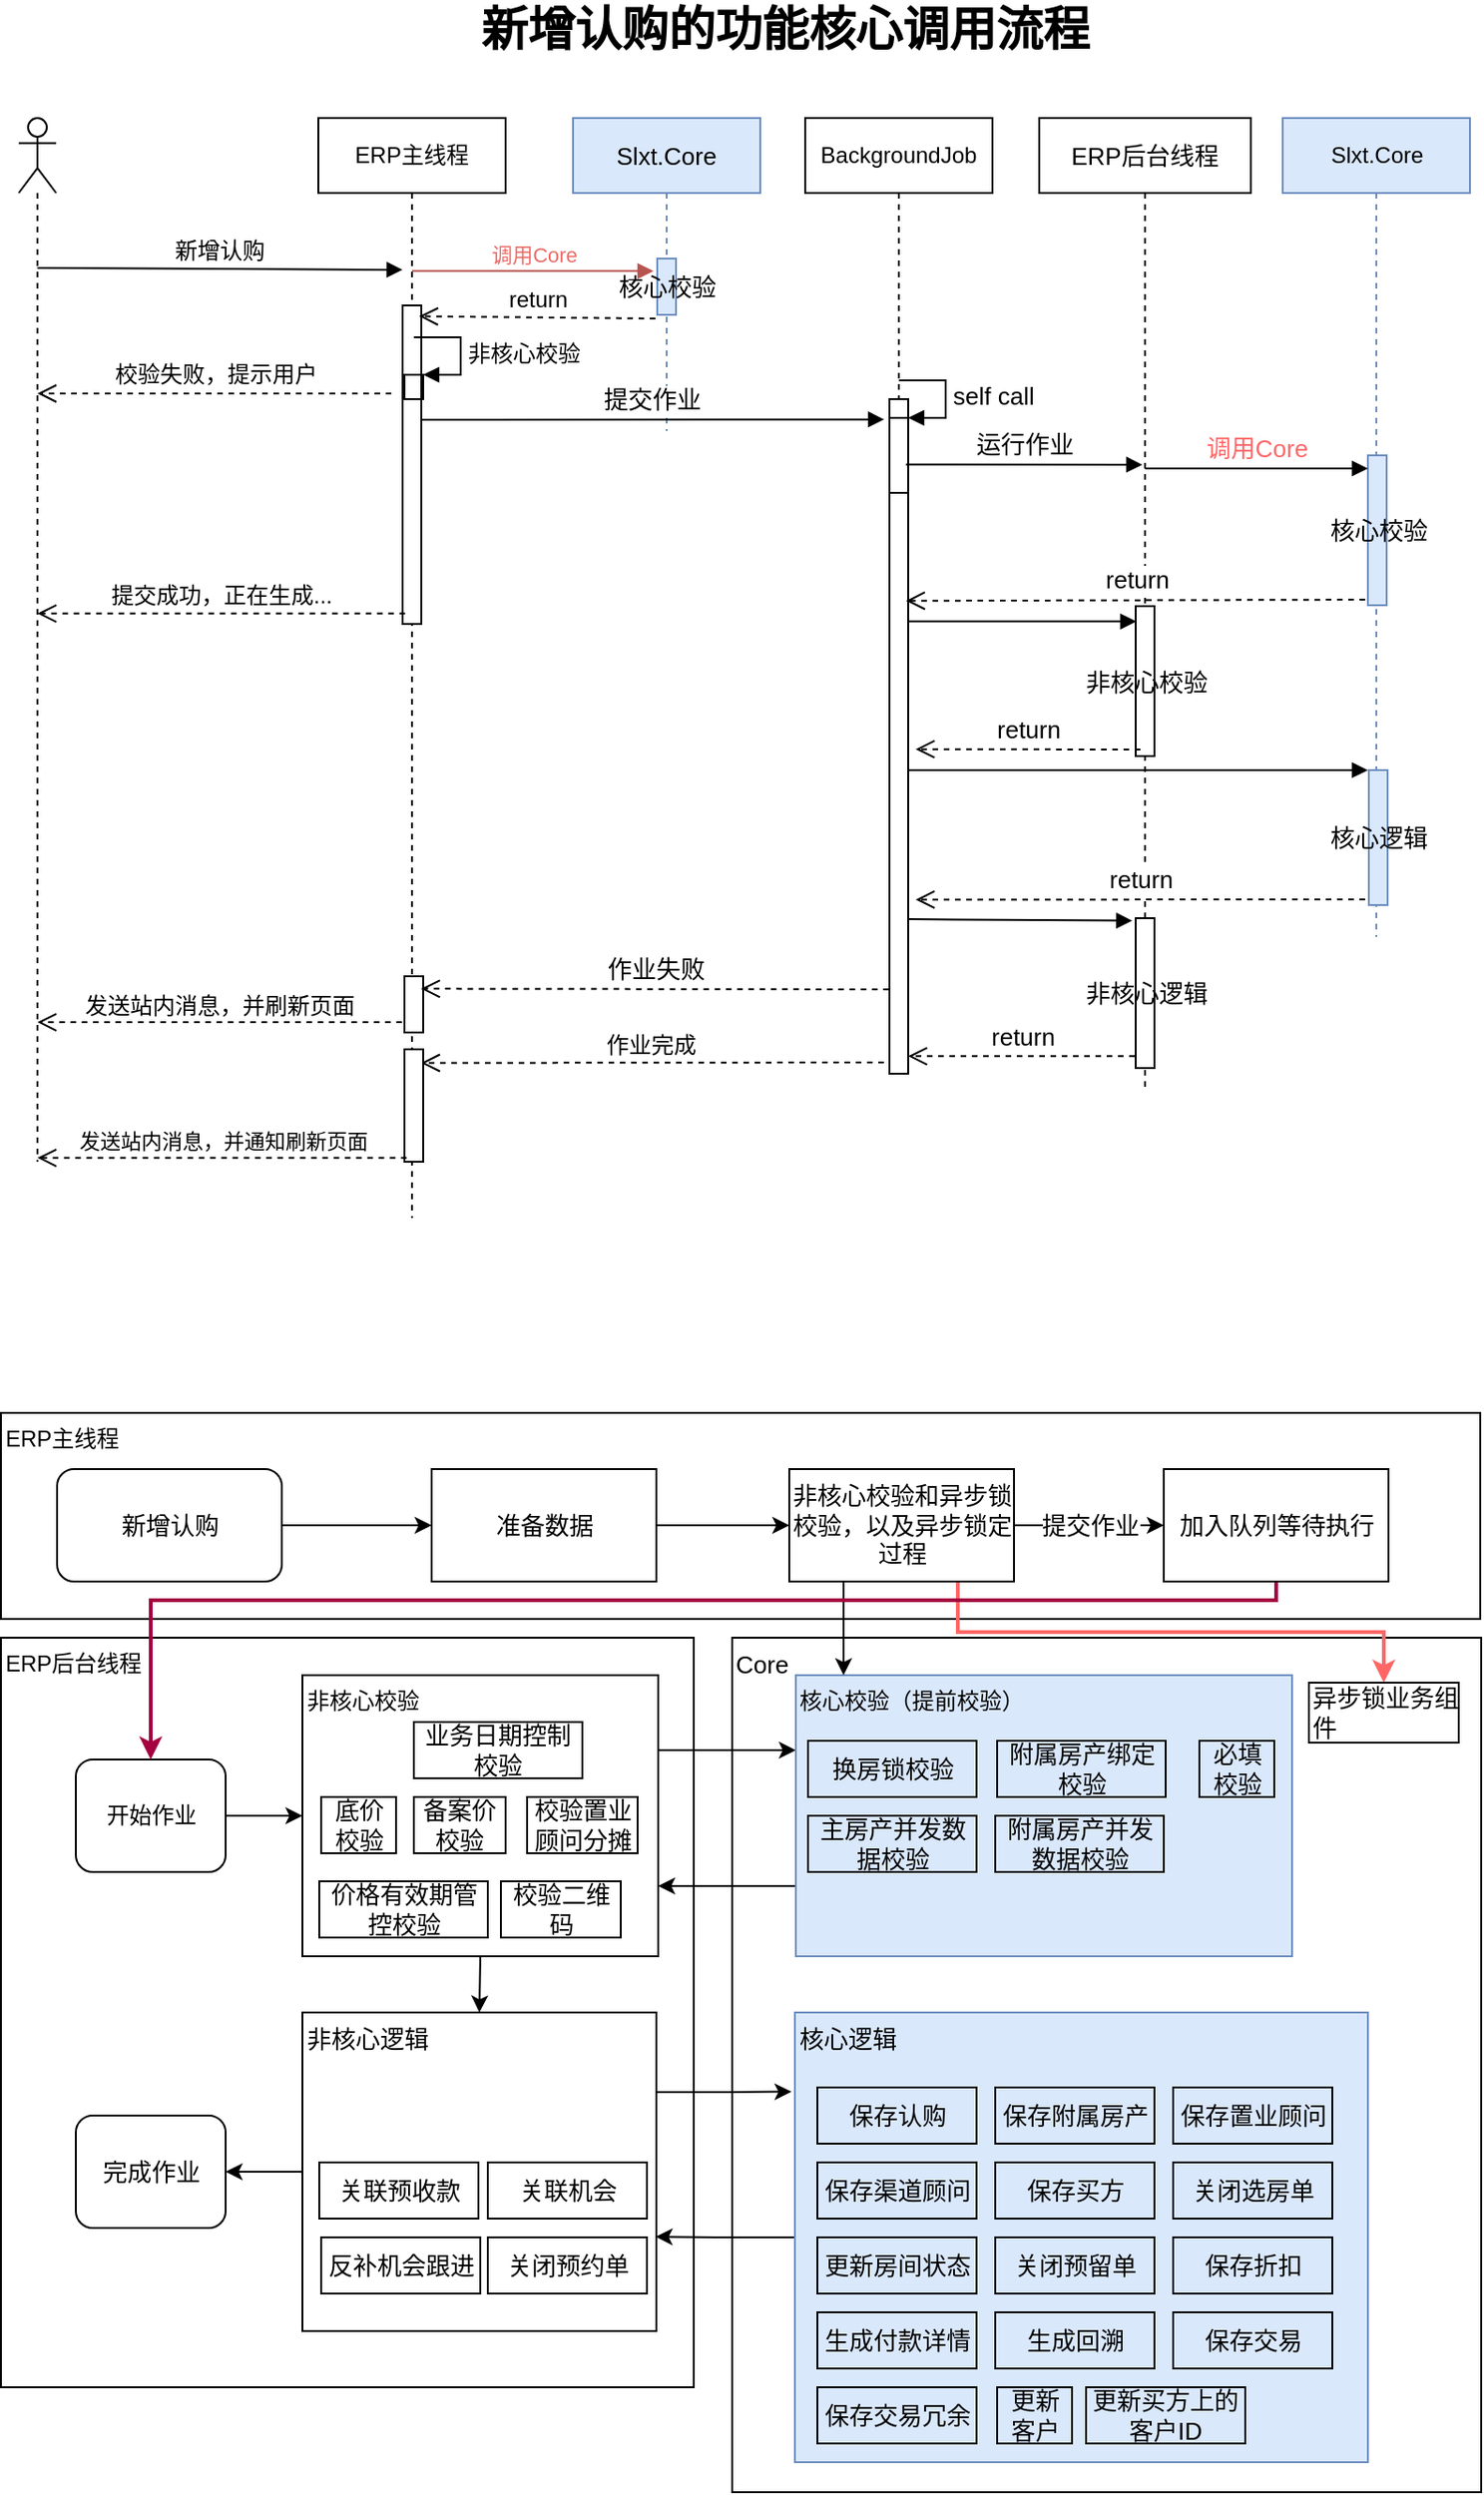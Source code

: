 <mxfile version="11.3.0" type="github" pages="1"><diagram id="gzyKxe7C734t-6lx_spp" name="Page-1"><mxGraphModel dx="1941" dy="642" grid="1" gridSize="10" guides="1" tooltips="1" connect="1" arrows="1" fold="1" page="1" pageScale="1" pageWidth="827" pageHeight="1169" math="0" shadow="0"><root><mxCell id="0"/><mxCell id="1" parent="0"/><mxCell id="6DVvm6QQAd1LlxXIlo1Z-2" value="ERP主线程" style="shape=umlLifeline;perimeter=lifelinePerimeter;whiteSpace=wrap;html=1;container=1;collapsible=0;recursiveResize=0;outlineConnect=0;" parent="1" vertex="1"><mxGeometry x="-639" y="93" width="100" height="587" as="geometry"/></mxCell><mxCell id="6DVvm6QQAd1LlxXIlo1Z-39" value="" style="html=1;points=[];perimeter=orthogonalPerimeter;fontSize=25;fontColor=none;noLabel=1;" parent="6DVvm6QQAd1LlxXIlo1Z-2" vertex="1"><mxGeometry x="45" y="100" width="10" height="170" as="geometry"/></mxCell><mxCell id="vEaqJh8fNj3Pl8uBnoOV-50" value="" style="html=1;points=[];perimeter=orthogonalPerimeter;labelBackgroundColor=none;fontSize=13;fontColor=#EA6B66;" vertex="1" parent="6DVvm6QQAd1LlxXIlo1Z-2"><mxGeometry x="46" y="458" width="10" height="30" as="geometry"/></mxCell><mxCell id="vEaqJh8fNj3Pl8uBnoOV-162" value="" style="html=1;points=[];perimeter=orthogonalPerimeter;labelBackgroundColor=none;fillColor=none;fontSize=13;fontColor=#000000;align=left;" vertex="1" parent="6DVvm6QQAd1LlxXIlo1Z-2"><mxGeometry x="46" y="137" width="10" height="13" as="geometry"/></mxCell><mxCell id="vEaqJh8fNj3Pl8uBnoOV-163" value="&lt;font style=&quot;font-size: 12px&quot;&gt;非核心校验&lt;/font&gt;" style="edgeStyle=orthogonalEdgeStyle;html=1;align=left;spacingLeft=2;endArrow=block;rounded=0;entryX=1;entryY=0;strokeColor=#000000;strokeWidth=1;fontSize=13;fontColor=#000000;" edge="1" target="vEaqJh8fNj3Pl8uBnoOV-162" parent="6DVvm6QQAd1LlxXIlo1Z-2"><mxGeometry relative="1" as="geometry"><mxPoint x="51" y="117" as="sourcePoint"/><Array as="points"><mxPoint x="76" y="117"/></Array></mxGeometry></mxCell><mxCell id="6DVvm6QQAd1LlxXIlo1Z-6" value="Slxt.Core" style="html=1;points=[];perimeter=orthogonalPerimeter;shape=umlLifeline;participant=label;fontFamily=Helvetica;fontSize=12;align=center;strokeColor=#6c8ebf;fillColor=#dae8fc;recursiveResize=0;container=1;collapsible=0;labelBackgroundColor=none;" parent="1" vertex="1"><mxGeometry x="-124" y="93" width="100" height="437" as="geometry"/></mxCell><mxCell id="6DVvm6QQAd1LlxXIlo1Z-41" value="核心校验" style="html=1;points=[];perimeter=orthogonalPerimeter;fontSize=13;fillColor=#dae8fc;strokeColor=#6c8ebf;" parent="6DVvm6QQAd1LlxXIlo1Z-6" vertex="1"><mxGeometry x="45.5" y="180" width="10" height="80" as="geometry"/></mxCell><mxCell id="vEaqJh8fNj3Pl8uBnoOV-152" value="核心逻辑" style="html=1;points=[];perimeter=orthogonalPerimeter;fontSize=13;fillColor=#dae8fc;strokeColor=#6c8ebf;" vertex="1" parent="6DVvm6QQAd1LlxXIlo1Z-6"><mxGeometry x="46" y="348" width="10" height="72" as="geometry"/></mxCell><mxCell id="6DVvm6QQAd1LlxXIlo1Z-11" value="新增认购的功能核心调用流程" style="text;align=center;fontStyle=1;verticalAlign=middle;spacingLeft=3;spacingRight=3;strokeColor=none;rotatable=0;points=[[0,0.5],[1,0.5]];portConstraint=eastwest;fontSize=25;" parent="1" vertex="1"><mxGeometry x="-429.5" y="30" width="80" height="26" as="geometry"/></mxCell><mxCell id="6DVvm6QQAd1LlxXIlo1Z-12" value="BackgroundJob" style="shape=umlLifeline;perimeter=lifelinePerimeter;whiteSpace=wrap;html=1;container=1;collapsible=0;recursiveResize=0;outlineConnect=0;" parent="1" vertex="1"><mxGeometry x="-379" y="93" width="100" height="510" as="geometry"/></mxCell><mxCell id="6DVvm6QQAd1LlxXIlo1Z-32" value="" style="html=1;points=[];perimeter=orthogonalPerimeter;fontSize=25;fontColor=#D4E1F5;" parent="6DVvm6QQAd1LlxXIlo1Z-12" vertex="1"><mxGeometry x="45" y="150" width="10" height="360" as="geometry"/></mxCell><mxCell id="vEaqJh8fNj3Pl8uBnoOV-155" value="" style="html=1;points=[];perimeter=orthogonalPerimeter;labelBackgroundColor=none;fillColor=none;fontSize=13;fontColor=#000000;align=left;" vertex="1" parent="6DVvm6QQAd1LlxXIlo1Z-12"><mxGeometry x="45" y="160" width="10" height="40" as="geometry"/></mxCell><mxCell id="vEaqJh8fNj3Pl8uBnoOV-156" value="self call" style="edgeStyle=orthogonalEdgeStyle;html=1;align=left;spacingLeft=2;endArrow=block;rounded=0;entryX=1;entryY=0;strokeColor=#000000;strokeWidth=1;fontSize=13;fontColor=#000000;" edge="1" target="vEaqJh8fNj3Pl8uBnoOV-155" parent="6DVvm6QQAd1LlxXIlo1Z-12"><mxGeometry relative="1" as="geometry"><mxPoint x="50" y="140" as="sourcePoint"/><Array as="points"><mxPoint x="75" y="140"/></Array></mxGeometry></mxCell><mxCell id="6DVvm6QQAd1LlxXIlo1Z-13" value="" style="shape=umlLifeline;participant=umlActor;perimeter=lifelinePerimeter;whiteSpace=wrap;html=1;container=1;collapsible=0;recursiveResize=0;verticalAlign=top;spacingTop=36;labelBackgroundColor=#ffffff;outlineConnect=0;fontSize=25;" parent="1" vertex="1"><mxGeometry x="-799" y="93" width="20" height="557" as="geometry"/></mxCell><mxCell id="6DVvm6QQAd1LlxXIlo1Z-30" value="&lt;font color=&quot;#000000&quot; style=&quot;font-size: 12px;&quot;&gt;新增认购&lt;/font&gt;" style="html=1;verticalAlign=bottom;endArrow=block;fontSize=12;fontColor=#D4E1F5;entryX=0;entryY=0.157;entryDx=0;entryDy=0;entryPerimeter=0;" parent="6DVvm6QQAd1LlxXIlo1Z-13" edge="1"><mxGeometry width="80" relative="1" as="geometry"><mxPoint x="10" y="80" as="sourcePoint"/><mxPoint x="205" y="80.99" as="targetPoint"/></mxGeometry></mxCell><mxCell id="6DVvm6QQAd1LlxXIlo1Z-29" value="&lt;font color=&quot;#000000&quot; style=&quot;font-size: 12px;&quot;&gt;&lt;span style=&quot;font-size: 12px;&quot;&gt;提交成功，正在生成...&lt;/span&gt;&lt;/font&gt;" style="html=1;verticalAlign=bottom;endArrow=open;dashed=1;endSize=8;fontSize=12;fontColor=#D4E1F5;exitX=0.133;exitY=0.967;exitDx=0;exitDy=0;exitPerimeter=0;" parent="1" source="6DVvm6QQAd1LlxXIlo1Z-39" target="6DVvm6QQAd1LlxXIlo1Z-13" edge="1"><mxGeometry relative="1" as="geometry"><mxPoint x="-599.5" y="229.5" as="sourcePoint"/><mxPoint x="-679.5" y="352.5" as="targetPoint"/></mxGeometry></mxCell><mxCell id="6DVvm6QQAd1LlxXIlo1Z-49" value="作业完成&amp;nbsp;" style="html=1;verticalAlign=bottom;endArrow=open;dashed=1;endSize=8;fontSize=12;fontColor=#000000;entryX=0.883;entryY=0.121;entryDx=0;entryDy=0;entryPerimeter=0;" parent="1" target="vEaqJh8fNj3Pl8uBnoOV-33" edge="1"><mxGeometry relative="1" as="geometry"><mxPoint x="-337" y="597" as="sourcePoint"/><mxPoint x="-569.5" y="470" as="targetPoint"/></mxGeometry></mxCell><mxCell id="6DVvm6QQAd1LlxXIlo1Z-51" value="ERP后台线程" style="rounded=0;whiteSpace=wrap;html=1;labelBackgroundColor=none;fontSize=12;fontColor=#000000;fillColor=none;verticalAlign=top;align=left;" parent="1" vertex="1"><mxGeometry x="-808.5" y="904" width="370" height="400" as="geometry"/></mxCell><mxCell id="6DVvm6QQAd1LlxXIlo1Z-55" value="Core" style="rounded=0;whiteSpace=wrap;html=1;labelBackgroundColor=none;fontSize=13;fontColor=#000000;fillColor=none;verticalAlign=top;align=left;" parent="1" vertex="1"><mxGeometry x="-418" y="904" width="400" height="456" as="geometry"/></mxCell><mxCell id="vEaqJh8fNj3Pl8uBnoOV-23" value="ERP后台线程" style="shape=umlLifeline;perimeter=lifelinePerimeter;whiteSpace=wrap;html=1;container=1;collapsible=0;recursiveResize=0;outlineConnect=0;fontSize=13;fontColor=#000000;" vertex="1" parent="1"><mxGeometry x="-254" y="93" width="113" height="518" as="geometry"/></mxCell><mxCell id="vEaqJh8fNj3Pl8uBnoOV-24" value="非核心校验" style="html=1;points=[];perimeter=orthogonalPerimeter;fontSize=13;fontColor=#000000;" vertex="1" parent="vEaqJh8fNj3Pl8uBnoOV-23"><mxGeometry x="51.5" y="260.5" width="10" height="80" as="geometry"/></mxCell><mxCell id="vEaqJh8fNj3Pl8uBnoOV-158" value="return" style="html=1;verticalAlign=bottom;endArrow=open;dashed=1;endSize=8;strokeColor=#000000;strokeWidth=1;fontSize=13;fontColor=#000000;entryX=0.883;entryY=0.299;entryDx=0;entryDy=0;entryPerimeter=0;" edge="1" parent="vEaqJh8fNj3Pl8uBnoOV-23" target="6DVvm6QQAd1LlxXIlo1Z-32"><mxGeometry relative="1" as="geometry"><mxPoint x="174" y="257" as="sourcePoint"/><mxPoint x="94" y="257" as="targetPoint"/></mxGeometry></mxCell><mxCell id="vEaqJh8fNj3Pl8uBnoOV-159" value="return" style="html=1;verticalAlign=bottom;endArrow=open;dashed=1;endSize=8;strokeColor=#000000;strokeWidth=1;fontSize=13;fontColor=#000000;entryX=1.4;entryY=0.742;entryDx=0;entryDy=0;entryPerimeter=0;" edge="1" parent="vEaqJh8fNj3Pl8uBnoOV-23" target="6DVvm6QQAd1LlxXIlo1Z-32"><mxGeometry relative="1" as="geometry"><mxPoint x="174" y="417" as="sourcePoint"/><mxPoint x="94" y="417" as="targetPoint"/></mxGeometry></mxCell><mxCell id="vEaqJh8fNj3Pl8uBnoOV-26" value="Slxt.Core" style="shape=umlLifeline;perimeter=lifelinePerimeter;whiteSpace=wrap;html=1;container=1;collapsible=0;recursiveResize=0;outlineConnect=0;fontSize=13;labelBackgroundColor=none;fillColor=#dae8fc;strokeColor=#6c8ebf;" vertex="1" parent="1"><mxGeometry x="-503" y="93" width="100" height="167" as="geometry"/></mxCell><mxCell id="vEaqJh8fNj3Pl8uBnoOV-29" value="核心校验" style="html=1;points=[];perimeter=orthogonalPerimeter;fontSize=13;fillColor=#dae8fc;strokeColor=#6c8ebf;" vertex="1" parent="vEaqJh8fNj3Pl8uBnoOV-26"><mxGeometry x="45" y="75" width="10" height="30" as="geometry"/></mxCell><mxCell id="vEaqJh8fNj3Pl8uBnoOV-30" value="提交作业" style="html=1;verticalAlign=bottom;endArrow=block;strokeColor=#000000;fontSize=13;fontColor=#000000;entryX=-0.283;entryY=0.021;entryDx=0;entryDy=0;entryPerimeter=0;" edge="1" parent="1" target="vEaqJh8fNj3Pl8uBnoOV-155"><mxGeometry width="80" relative="1" as="geometry"><mxPoint x="-584" y="254" as="sourcePoint"/><mxPoint x="-499.5" y="330" as="targetPoint"/></mxGeometry></mxCell><mxCell id="vEaqJh8fNj3Pl8uBnoOV-31" value="调用Core" style="html=1;verticalAlign=bottom;endArrow=block;strokeColor=#b85450;fontSize=11;fontColor=#EA6B66;entryX=-0.2;entryY=0.222;entryDx=0;entryDy=0;entryPerimeter=0;fillColor=#f8cecc;" edge="1" parent="1" source="6DVvm6QQAd1LlxXIlo1Z-2" target="vEaqJh8fNj3Pl8uBnoOV-29"><mxGeometry width="80" relative="1" as="geometry"><mxPoint x="-579.5" y="210" as="sourcePoint"/><mxPoint x="-499.5" y="210" as="targetPoint"/></mxGeometry></mxCell><mxCell id="vEaqJh8fNj3Pl8uBnoOV-33" value="" style="html=1;points=[];perimeter=orthogonalPerimeter;fontSize=11;fontColor=#000000;" vertex="1" parent="1"><mxGeometry x="-593" y="590" width="10" height="60" as="geometry"/></mxCell><mxCell id="vEaqJh8fNj3Pl8uBnoOV-34" value="&lt;span style=&quot;font-size: 11px;&quot;&gt;发送站内消息，并通知刷新页面&lt;/span&gt;" style="html=1;verticalAlign=bottom;endArrow=open;dashed=1;endSize=8;strokeColor=#000000;fontSize=11;fontColor=#000000;exitX=0.117;exitY=0.965;exitDx=0;exitDy=0;exitPerimeter=0;" edge="1" parent="1" source="vEaqJh8fNj3Pl8uBnoOV-33" target="6DVvm6QQAd1LlxXIlo1Z-13"><mxGeometry relative="1" as="geometry"><mxPoint x="-610" y="520" as="sourcePoint"/><mxPoint x="-669.5" y="520" as="targetPoint"/></mxGeometry></mxCell><mxCell id="vEaqJh8fNj3Pl8uBnoOV-36" value="return" style="html=1;verticalAlign=bottom;endArrow=open;dashed=1;endSize=8;strokeColor=#000000;fontSize=12;fontColor=#000000;entryX=0.883;entryY=0.034;entryDx=0;entryDy=0;entryPerimeter=0;" edge="1" parent="1" target="6DVvm6QQAd1LlxXIlo1Z-39"><mxGeometry relative="1" as="geometry"><mxPoint x="-459" y="200" as="sourcePoint"/><mxPoint x="-570" y="203" as="targetPoint"/></mxGeometry></mxCell><mxCell id="vEaqJh8fNj3Pl8uBnoOV-49" value="作业失败" style="html=1;verticalAlign=bottom;endArrow=open;dashed=1;endSize=8;strokeColor=#000000;fontSize=13;fontColor=#000000;entryX=0.883;entryY=0.222;entryDx=0;entryDy=0;entryPerimeter=0;exitX=-0.033;exitY=0.875;exitDx=0;exitDy=0;exitPerimeter=0;" edge="1" parent="1" source="6DVvm6QQAd1LlxXIlo1Z-32" target="vEaqJh8fNj3Pl8uBnoOV-50"><mxGeometry relative="1" as="geometry"><mxPoint x="-329.5" y="410" as="sourcePoint"/><mxPoint x="-569.5" y="410" as="targetPoint"/></mxGeometry></mxCell><mxCell id="vEaqJh8fNj3Pl8uBnoOV-53" value="发送站内消息，并刷新页面" style="html=1;verticalAlign=bottom;endArrow=open;dashed=1;endSize=8;strokeColor=#000000;fontSize=12;fontColor=#000000;exitX=-0.133;exitY=0.817;exitDx=0;exitDy=0;exitPerimeter=0;" edge="1" parent="1" source="vEaqJh8fNj3Pl8uBnoOV-50" target="6DVvm6QQAd1LlxXIlo1Z-13"><mxGeometry relative="1" as="geometry"><mxPoint x="-599.5" y="430" as="sourcePoint"/><mxPoint x="-679.5" y="430" as="targetPoint"/></mxGeometry></mxCell><mxCell id="vEaqJh8fNj3Pl8uBnoOV-78" style="edgeStyle=orthogonalEdgeStyle;rounded=0;orthogonalLoop=1;jettySize=auto;html=1;exitX=1;exitY=0.5;exitDx=0;exitDy=0;entryX=0;entryY=0.5;entryDx=0;entryDy=0;strokeColor=#000000;strokeWidth=1;fontSize=13;fontColor=#000000;" edge="1" parent="1" source="vEaqJh8fNj3Pl8uBnoOV-54" target="vEaqJh8fNj3Pl8uBnoOV-60"><mxGeometry relative="1" as="geometry"/></mxCell><mxCell id="vEaqJh8fNj3Pl8uBnoOV-54" value="开始作业" style="rounded=1;whiteSpace=wrap;html=1;labelBackgroundColor=none;fontSize=12;fontColor=#000000;" vertex="1" parent="1"><mxGeometry x="-768.5" y="969" width="80" height="60" as="geometry"/></mxCell><mxCell id="vEaqJh8fNj3Pl8uBnoOV-63" style="edgeStyle=orthogonalEdgeStyle;rounded=0;orthogonalLoop=1;jettySize=auto;html=1;strokeColor=#000000;fontSize=12;fontColor=#000000;" edge="1" parent="1" source="vEaqJh8fNj3Pl8uBnoOV-60" target="vEaqJh8fNj3Pl8uBnoOV-62"><mxGeometry relative="1" as="geometry"><Array as="points"><mxPoint x="-418.5" y="964"/><mxPoint x="-418.5" y="964"/></Array></mxGeometry></mxCell><mxCell id="vEaqJh8fNj3Pl8uBnoOV-106" style="edgeStyle=orthogonalEdgeStyle;rounded=0;orthogonalLoop=1;jettySize=auto;html=1;exitX=0.5;exitY=1;exitDx=0;exitDy=0;entryX=0.5;entryY=0;entryDx=0;entryDy=0;strokeColor=#000000;strokeWidth=1;fontSize=13;fontColor=#000000;" edge="1" parent="1" source="vEaqJh8fNj3Pl8uBnoOV-60" target="vEaqJh8fNj3Pl8uBnoOV-105"><mxGeometry relative="1" as="geometry"/></mxCell><mxCell id="vEaqJh8fNj3Pl8uBnoOV-60" value="非核心校验" style="rounded=0;whiteSpace=wrap;html=1;labelBackgroundColor=none;fontSize=12;fontColor=#000000;fillColor=none;align=left;verticalAlign=top;" vertex="1" parent="1"><mxGeometry x="-647.5" y="924" width="190" height="150" as="geometry"/></mxCell><mxCell id="vEaqJh8fNj3Pl8uBnoOV-104" style="edgeStyle=orthogonalEdgeStyle;rounded=0;orthogonalLoop=1;jettySize=auto;html=1;exitX=0;exitY=0.75;exitDx=0;exitDy=0;entryX=1;entryY=0.75;entryDx=0;entryDy=0;strokeColor=#000000;strokeWidth=1;fontSize=13;fontColor=#000000;" edge="1" parent="1" source="vEaqJh8fNj3Pl8uBnoOV-62" target="vEaqJh8fNj3Pl8uBnoOV-60"><mxGeometry relative="1" as="geometry"/></mxCell><mxCell id="vEaqJh8fNj3Pl8uBnoOV-62" value="核心校验（提前校验）" style="rounded=0;whiteSpace=wrap;html=1;labelBackgroundColor=none;fontSize=12;fillColor=#dae8fc;align=left;verticalAlign=top;strokeColor=#6c8ebf;" vertex="1" parent="1"><mxGeometry x="-384" y="924" width="265" height="150" as="geometry"/></mxCell><mxCell id="vEaqJh8fNj3Pl8uBnoOV-65" value="ERP主线程" style="rounded=0;whiteSpace=wrap;html=1;labelBackgroundColor=none;fontSize=12;fontColor=#000000;fillColor=none;align=left;verticalAlign=top;" vertex="1" parent="1"><mxGeometry x="-808.5" y="784" width="790" height="110" as="geometry"/></mxCell><mxCell id="vEaqJh8fNj3Pl8uBnoOV-68" value="" style="edgeStyle=orthogonalEdgeStyle;rounded=0;orthogonalLoop=1;jettySize=auto;html=1;strokeColor=#000000;fontSize=13;fontColor=#000000;" edge="1" parent="1" source="vEaqJh8fNj3Pl8uBnoOV-66" target="vEaqJh8fNj3Pl8uBnoOV-67"><mxGeometry relative="1" as="geometry"/></mxCell><mxCell id="vEaqJh8fNj3Pl8uBnoOV-66" value="新增认购" style="rounded=1;whiteSpace=wrap;html=1;labelBackgroundColor=none;fillColor=none;fontSize=13;fontColor=#000000;align=center;" vertex="1" parent="1"><mxGeometry x="-778.5" y="814" width="120" height="60" as="geometry"/></mxCell><mxCell id="vEaqJh8fNj3Pl8uBnoOV-70" value="" style="edgeStyle=orthogonalEdgeStyle;rounded=0;orthogonalLoop=1;jettySize=auto;html=1;strokeColor=#000000;fontSize=13;fontColor=#000000;" edge="1" parent="1" source="vEaqJh8fNj3Pl8uBnoOV-67" target="vEaqJh8fNj3Pl8uBnoOV-69"><mxGeometry relative="1" as="geometry"/></mxCell><mxCell id="vEaqJh8fNj3Pl8uBnoOV-67" value="准备数据" style="rounded=0;whiteSpace=wrap;html=1;labelBackgroundColor=none;fillColor=none;fontSize=13;fontColor=#000000;align=center;" vertex="1" parent="1"><mxGeometry x="-578.5" y="814" width="120" height="60" as="geometry"/></mxCell><mxCell id="vEaqJh8fNj3Pl8uBnoOV-71" value="" style="edgeStyle=orthogonalEdgeStyle;rounded=0;orthogonalLoop=1;jettySize=auto;html=1;strokeColor=#000000;fontSize=13;fontColor=#000000;" edge="1" parent="1" source="vEaqJh8fNj3Pl8uBnoOV-69" target="vEaqJh8fNj3Pl8uBnoOV-62"><mxGeometry relative="1" as="geometry"><Array as="points"><mxPoint x="-358.5" y="914"/><mxPoint x="-358.5" y="914"/></Array></mxGeometry></mxCell><mxCell id="vEaqJh8fNj3Pl8uBnoOV-76" value="提交作业" style="edgeStyle=orthogonalEdgeStyle;rounded=0;orthogonalLoop=1;jettySize=auto;html=1;strokeColor=#000000;fontSize=13;fontColor=#000000;" edge="1" parent="1" source="vEaqJh8fNj3Pl8uBnoOV-69" target="vEaqJh8fNj3Pl8uBnoOV-75"><mxGeometry relative="1" as="geometry"/></mxCell><mxCell id="vEaqJh8fNj3Pl8uBnoOV-161" style="edgeStyle=orthogonalEdgeStyle;rounded=0;orthogonalLoop=1;jettySize=auto;html=1;exitX=0.75;exitY=1;exitDx=0;exitDy=0;entryX=0.5;entryY=0;entryDx=0;entryDy=0;strokeColor=#FF6666;strokeWidth=2;fontSize=13;fontColor=#000000;" edge="1" parent="1" source="vEaqJh8fNj3Pl8uBnoOV-69" target="vEaqJh8fNj3Pl8uBnoOV-146"><mxGeometry relative="1" as="geometry"/></mxCell><mxCell id="vEaqJh8fNj3Pl8uBnoOV-69" value="非核心校验和异步锁校验，以及异步锁定过程" style="rounded=0;whiteSpace=wrap;html=1;labelBackgroundColor=none;fillColor=none;fontSize=13;fontColor=#000000;align=center;" vertex="1" parent="1"><mxGeometry x="-387.5" y="814" width="120" height="60" as="geometry"/></mxCell><mxCell id="vEaqJh8fNj3Pl8uBnoOV-77" style="edgeStyle=orthogonalEdgeStyle;rounded=0;orthogonalLoop=1;jettySize=auto;html=1;entryX=0.5;entryY=0;entryDx=0;entryDy=0;strokeColor=#A50040;fontSize=13;fontColor=#000000;fillColor=#d80073;strokeWidth=2;" edge="1" parent="1" source="vEaqJh8fNj3Pl8uBnoOV-75" target="vEaqJh8fNj3Pl8uBnoOV-54"><mxGeometry relative="1" as="geometry"><Array as="points"><mxPoint x="-127.5" y="884"/><mxPoint x="-728.5" y="884"/></Array></mxGeometry></mxCell><mxCell id="vEaqJh8fNj3Pl8uBnoOV-75" value="加入队列等待执行" style="rounded=0;whiteSpace=wrap;html=1;labelBackgroundColor=none;fillColor=none;fontSize=13;fontColor=#000000;align=center;" vertex="1" parent="1"><mxGeometry x="-187.5" y="814" width="120" height="60" as="geometry"/></mxCell><mxCell id="vEaqJh8fNj3Pl8uBnoOV-82" value="必填校验" style="rounded=0;whiteSpace=wrap;html=1;labelBackgroundColor=none;fillColor=none;fontSize=13;fontColor=#000000;align=center;" vertex="1" parent="1"><mxGeometry x="-168.5" y="959" width="40" height="30" as="geometry"/></mxCell><mxCell id="vEaqJh8fNj3Pl8uBnoOV-83" value="业务日期控制校验" style="rounded=0;whiteSpace=wrap;html=1;labelBackgroundColor=none;fillColor=none;fontSize=13;fontColor=#000000;align=center;" vertex="1" parent="1"><mxGeometry x="-588" y="949" width="90" height="30" as="geometry"/></mxCell><mxCell id="vEaqJh8fNj3Pl8uBnoOV-85" value="底价校验" style="rounded=0;whiteSpace=wrap;html=1;labelBackgroundColor=none;fillColor=none;fontSize=13;fontColor=#000000;align=center;" vertex="1" parent="1"><mxGeometry x="-637.5" y="989" width="40" height="30" as="geometry"/></mxCell><mxCell id="vEaqJh8fNj3Pl8uBnoOV-87" value="备案价校验" style="rounded=0;whiteSpace=wrap;html=1;labelBackgroundColor=none;fillColor=none;fontSize=13;fontColor=#000000;align=center;" vertex="1" parent="1"><mxGeometry x="-588" y="989" width="49" height="30" as="geometry"/></mxCell><mxCell id="vEaqJh8fNj3Pl8uBnoOV-88" value="校验置业顾问分摊" style="rounded=0;whiteSpace=wrap;html=1;labelBackgroundColor=none;fillColor=none;fontSize=13;fontColor=#000000;align=center;" vertex="1" parent="1"><mxGeometry x="-527.5" y="989" width="59" height="30" as="geometry"/></mxCell><mxCell id="vEaqJh8fNj3Pl8uBnoOV-92" value="换房锁校验" style="rounded=0;whiteSpace=wrap;html=1;labelBackgroundColor=none;fillColor=none;fontSize=13;fontColor=#000000;align=center;" vertex="1" parent="1"><mxGeometry x="-377.5" y="959" width="90" height="30" as="geometry"/></mxCell><mxCell id="vEaqJh8fNj3Pl8uBnoOV-93" value="附属房产绑定校验" style="rounded=0;whiteSpace=wrap;html=1;labelBackgroundColor=none;fillColor=none;fontSize=13;fontColor=#000000;align=center;" vertex="1" parent="1"><mxGeometry x="-276.5" y="959" width="90" height="30" as="geometry"/></mxCell><mxCell id="vEaqJh8fNj3Pl8uBnoOV-94" value="校验二维码" style="rounded=0;whiteSpace=wrap;html=1;labelBackgroundColor=none;fillColor=none;fontSize=13;fontColor=#000000;align=center;" vertex="1" parent="1"><mxGeometry x="-541.5" y="1034" width="64" height="30" as="geometry"/></mxCell><mxCell id="vEaqJh8fNj3Pl8uBnoOV-98" value="价格有效期管控校验" style="rounded=0;whiteSpace=wrap;html=1;labelBackgroundColor=none;fillColor=none;fontSize=13;fontColor=#000000;align=center;" vertex="1" parent="1"><mxGeometry x="-638.5" y="1034" width="90" height="30" as="geometry"/></mxCell><mxCell id="vEaqJh8fNj3Pl8uBnoOV-99" value="主房产并发数据校验" style="rounded=0;whiteSpace=wrap;html=1;labelBackgroundColor=none;fillColor=none;fontSize=13;fontColor=#000000;align=center;" vertex="1" parent="1"><mxGeometry x="-377.5" y="999" width="90" height="30" as="geometry"/></mxCell><mxCell id="vEaqJh8fNj3Pl8uBnoOV-100" value="附属房产并发数据校验" style="rounded=0;whiteSpace=wrap;html=1;labelBackgroundColor=none;fillColor=none;fontSize=13;fontColor=#000000;align=center;" vertex="1" parent="1"><mxGeometry x="-277.5" y="999" width="90" height="30" as="geometry"/></mxCell><mxCell id="vEaqJh8fNj3Pl8uBnoOV-132" style="edgeStyle=orthogonalEdgeStyle;rounded=0;orthogonalLoop=1;jettySize=auto;html=1;exitX=1;exitY=0.25;exitDx=0;exitDy=0;entryX=-0.006;entryY=0.176;entryDx=0;entryDy=0;entryPerimeter=0;strokeColor=#000000;strokeWidth=1;fontSize=13;fontColor=#000000;" edge="1" parent="1" source="vEaqJh8fNj3Pl8uBnoOV-105" target="vEaqJh8fNj3Pl8uBnoOV-107"><mxGeometry relative="1" as="geometry"/></mxCell><mxCell id="vEaqJh8fNj3Pl8uBnoOV-135" style="edgeStyle=orthogonalEdgeStyle;rounded=0;orthogonalLoop=1;jettySize=auto;html=1;exitX=0;exitY=0.5;exitDx=0;exitDy=0;entryX=1;entryY=0.5;entryDx=0;entryDy=0;strokeColor=#000000;strokeWidth=1;fontSize=13;fontColor=#000000;" edge="1" parent="1" source="vEaqJh8fNj3Pl8uBnoOV-105" target="vEaqJh8fNj3Pl8uBnoOV-134"><mxGeometry relative="1" as="geometry"/></mxCell><mxCell id="vEaqJh8fNj3Pl8uBnoOV-105" value="非核心逻辑" style="rounded=0;whiteSpace=wrap;html=1;labelBackgroundColor=none;fillColor=none;fontSize=13;fontColor=#000000;align=left;verticalAlign=top;" vertex="1" parent="1"><mxGeometry x="-647.5" y="1104" width="189" height="170" as="geometry"/></mxCell><mxCell id="vEaqJh8fNj3Pl8uBnoOV-133" style="edgeStyle=orthogonalEdgeStyle;rounded=0;orthogonalLoop=1;jettySize=auto;html=1;exitX=0;exitY=0.5;exitDx=0;exitDy=0;entryX=0.998;entryY=0.704;entryDx=0;entryDy=0;entryPerimeter=0;strokeColor=#000000;strokeWidth=1;fontSize=13;fontColor=#000000;" edge="1" parent="1" source="vEaqJh8fNj3Pl8uBnoOV-107" target="vEaqJh8fNj3Pl8uBnoOV-105"><mxGeometry relative="1" as="geometry"/></mxCell><mxCell id="vEaqJh8fNj3Pl8uBnoOV-107" value="核心逻辑" style="rounded=0;whiteSpace=wrap;html=1;labelBackgroundColor=none;fillColor=#dae8fc;fontSize=13;align=left;verticalAlign=top;strokeColor=#6c8ebf;" vertex="1" parent="1"><mxGeometry x="-384.5" y="1104" width="306" height="240" as="geometry"/></mxCell><mxCell id="vEaqJh8fNj3Pl8uBnoOV-108" value="更新客户" style="rounded=0;whiteSpace=wrap;html=1;labelBackgroundColor=none;fillColor=none;fontSize=13;fontColor=#000000;align=center;" vertex="1" parent="1"><mxGeometry x="-276.5" y="1304" width="40" height="30" as="geometry"/></mxCell><mxCell id="vEaqJh8fNj3Pl8uBnoOV-109" value="更新买方上的客户ID" style="rounded=0;whiteSpace=wrap;html=1;labelBackgroundColor=none;fillColor=none;fontSize=13;fontColor=#000000;align=center;" vertex="1" parent="1"><mxGeometry x="-229" y="1304" width="85" height="30" as="geometry"/></mxCell><mxCell id="vEaqJh8fNj3Pl8uBnoOV-110" value="关联预收款" style="rounded=0;whiteSpace=wrap;html=1;labelBackgroundColor=none;fillColor=none;fontSize=13;fontColor=#000000;align=center;" vertex="1" parent="1"><mxGeometry x="-638.5" y="1184" width="85" height="30" as="geometry"/></mxCell><mxCell id="vEaqJh8fNj3Pl8uBnoOV-111" value="更新房间状态" style="rounded=0;whiteSpace=wrap;html=1;labelBackgroundColor=none;fillColor=none;fontSize=13;fontColor=#000000;align=center;" vertex="1" parent="1"><mxGeometry x="-372.5" y="1224" width="85" height="30" as="geometry"/></mxCell><mxCell id="vEaqJh8fNj3Pl8uBnoOV-113" value="关联机会" style="rounded=0;whiteSpace=wrap;html=1;labelBackgroundColor=none;fillColor=none;fontSize=13;fontColor=#000000;align=center;" vertex="1" parent="1"><mxGeometry x="-548.5" y="1184" width="85" height="30" as="geometry"/></mxCell><mxCell id="vEaqJh8fNj3Pl8uBnoOV-115" value="反补机会跟进" style="rounded=0;whiteSpace=wrap;html=1;labelBackgroundColor=none;fillColor=none;fontSize=13;fontColor=#000000;align=center;" vertex="1" parent="1"><mxGeometry x="-637.5" y="1224" width="85" height="30" as="geometry"/></mxCell><mxCell id="vEaqJh8fNj3Pl8uBnoOV-116" value="关闭预约单" style="rounded=0;whiteSpace=wrap;html=1;labelBackgroundColor=none;fillColor=none;fontSize=13;fontColor=#000000;align=center;" vertex="1" parent="1"><mxGeometry x="-548.5" y="1224" width="85" height="30" as="geometry"/></mxCell><mxCell id="vEaqJh8fNj3Pl8uBnoOV-117" value="关闭预留单" style="rounded=0;whiteSpace=wrap;html=1;labelBackgroundColor=none;fillColor=none;fontSize=13;fontColor=#000000;align=center;" vertex="1" parent="1"><mxGeometry x="-277.5" y="1224" width="85" height="30" as="geometry"/></mxCell><mxCell id="vEaqJh8fNj3Pl8uBnoOV-119" value="关闭选房单" style="rounded=0;whiteSpace=wrap;html=1;labelBackgroundColor=none;fillColor=none;fontSize=13;fontColor=#000000;align=center;" vertex="1" parent="1"><mxGeometry x="-182.5" y="1184" width="85" height="30" as="geometry"/></mxCell><mxCell id="vEaqJh8fNj3Pl8uBnoOV-120" value="生成付款详情" style="rounded=0;whiteSpace=wrap;html=1;labelBackgroundColor=none;fillColor=none;fontSize=13;fontColor=#000000;align=center;" vertex="1" parent="1"><mxGeometry x="-372.5" y="1264" width="85" height="30" as="geometry"/></mxCell><mxCell id="vEaqJh8fNj3Pl8uBnoOV-121" value="生成回溯" style="rounded=0;whiteSpace=wrap;html=1;labelBackgroundColor=none;fillColor=none;fontSize=13;fontColor=#000000;align=center;" vertex="1" parent="1"><mxGeometry x="-277.5" y="1264" width="85" height="30" as="geometry"/></mxCell><mxCell id="vEaqJh8fNj3Pl8uBnoOV-122" value="保存认购" style="rounded=0;whiteSpace=wrap;html=1;labelBackgroundColor=none;fillColor=none;fontSize=13;fontColor=#000000;align=center;" vertex="1" parent="1"><mxGeometry x="-372.5" y="1144" width="85" height="30" as="geometry"/></mxCell><mxCell id="vEaqJh8fNj3Pl8uBnoOV-123" value="保存附属房产" style="rounded=0;whiteSpace=wrap;html=1;labelBackgroundColor=none;fillColor=none;fontSize=13;fontColor=#000000;align=center;" vertex="1" parent="1"><mxGeometry x="-277.5" y="1144" width="85" height="30" as="geometry"/></mxCell><mxCell id="vEaqJh8fNj3Pl8uBnoOV-124" value="保存置业顾问" style="rounded=0;whiteSpace=wrap;html=1;labelBackgroundColor=none;fillColor=none;fontSize=13;fontColor=#000000;align=center;" vertex="1" parent="1"><mxGeometry x="-182.5" y="1144" width="85" height="30" as="geometry"/></mxCell><mxCell id="vEaqJh8fNj3Pl8uBnoOV-126" value="保存渠道顾问" style="rounded=0;whiteSpace=wrap;html=1;labelBackgroundColor=none;fillColor=none;fontSize=13;fontColor=#000000;align=center;" vertex="1" parent="1"><mxGeometry x="-372.5" y="1184" width="85" height="30" as="geometry"/></mxCell><mxCell id="vEaqJh8fNj3Pl8uBnoOV-127" value="保存买方" style="rounded=0;whiteSpace=wrap;html=1;labelBackgroundColor=none;fillColor=none;fontSize=13;fontColor=#000000;align=center;" vertex="1" parent="1"><mxGeometry x="-277.5" y="1184" width="85" height="30" as="geometry"/></mxCell><mxCell id="vEaqJh8fNj3Pl8uBnoOV-128" value="保存折扣" style="rounded=0;whiteSpace=wrap;html=1;labelBackgroundColor=none;fillColor=none;fontSize=13;fontColor=#000000;align=center;" vertex="1" parent="1"><mxGeometry x="-182.5" y="1224" width="85" height="30" as="geometry"/></mxCell><mxCell id="vEaqJh8fNj3Pl8uBnoOV-129" value="保存交易" style="rounded=0;whiteSpace=wrap;html=1;labelBackgroundColor=none;fillColor=none;fontSize=13;fontColor=#000000;align=center;" vertex="1" parent="1"><mxGeometry x="-182.5" y="1264" width="85" height="30" as="geometry"/></mxCell><mxCell id="vEaqJh8fNj3Pl8uBnoOV-130" value="保存交易冗余" style="rounded=0;whiteSpace=wrap;html=1;labelBackgroundColor=none;fillColor=none;fontSize=13;fontColor=#000000;align=center;" vertex="1" parent="1"><mxGeometry x="-372.5" y="1304" width="85" height="30" as="geometry"/></mxCell><mxCell id="vEaqJh8fNj3Pl8uBnoOV-134" value="完成作业" style="rounded=1;whiteSpace=wrap;html=1;labelBackgroundColor=none;fillColor=none;fontSize=13;fontColor=#000000;align=center;" vertex="1" parent="1"><mxGeometry x="-768.5" y="1159" width="80" height="60" as="geometry"/></mxCell><mxCell id="vEaqJh8fNj3Pl8uBnoOV-146" value="异步锁业务组件" style="rounded=0;whiteSpace=wrap;html=1;labelBackgroundColor=none;fillColor=none;fontSize=13;fontColor=#000000;align=left;" vertex="1" parent="1"><mxGeometry x="-110" y="928" width="80" height="32" as="geometry"/></mxCell><mxCell id="vEaqJh8fNj3Pl8uBnoOV-40" value="非核心逻辑" style="html=1;points=[];perimeter=orthogonalPerimeter;fontSize=13;fontColor=#000000;" vertex="1" parent="1"><mxGeometry x="-202.5" y="520" width="10" height="80" as="geometry"/></mxCell><mxCell id="vEaqJh8fNj3Pl8uBnoOV-48" value="return" style="html=1;verticalAlign=bottom;endArrow=open;dashed=1;endSize=8;strokeColor=#000000;fontSize=13;fontColor=#000000;exitX=-0.05;exitY=0.921;exitDx=0;exitDy=0;exitPerimeter=0;" edge="1" parent="1" source="vEaqJh8fNj3Pl8uBnoOV-40" target="6DVvm6QQAd1LlxXIlo1Z-32"><mxGeometry relative="1" as="geometry"><mxPoint x="-209.5" y="460" as="sourcePoint"/><mxPoint x="-300" y="571" as="targetPoint"/></mxGeometry></mxCell><mxCell id="vEaqJh8fNj3Pl8uBnoOV-151" value="" style="html=1;verticalAlign=bottom;endArrow=block;strokeColor=#000000;strokeWidth=1;fontSize=13;fontColor=#000000;entryX=0.033;entryY=0.102;entryDx=0;entryDy=0;entryPerimeter=0;" edge="1" parent="1" source="6DVvm6QQAd1LlxXIlo1Z-32" target="vEaqJh8fNj3Pl8uBnoOV-24"><mxGeometry width="80" relative="1" as="geometry"><mxPoint x="-310" y="290" as="sourcePoint"/><mxPoint x="-240" y="290.5" as="targetPoint"/></mxGeometry></mxCell><mxCell id="vEaqJh8fNj3Pl8uBnoOV-153" value="" style="html=1;verticalAlign=bottom;endArrow=block;strokeColor=#000000;strokeWidth=1;fontSize=13;fontColor=#000000;entryX=-0.05;entryY=0;entryDx=0;entryDy=0;entryPerimeter=0;" edge="1" parent="1" source="6DVvm6QQAd1LlxXIlo1Z-32" target="vEaqJh8fNj3Pl8uBnoOV-152"><mxGeometry width="80" relative="1" as="geometry"><mxPoint x="-330" y="370" as="sourcePoint"/><mxPoint x="-250" y="370" as="targetPoint"/></mxGeometry></mxCell><mxCell id="vEaqJh8fNj3Pl8uBnoOV-25" value="运行作业" style="html=1;verticalAlign=bottom;endArrow=block;strokeColor=#000000;fontSize=13;fontColor=#000000;exitX=0.883;exitY=0.097;exitDx=0;exitDy=0;exitPerimeter=0;" edge="1" parent="1" source="6DVvm6QQAd1LlxXIlo1Z-32"><mxGeometry width="80" relative="1" as="geometry"><mxPoint x="-324.5" y="260.5" as="sourcePoint"/><mxPoint x="-199" y="278" as="targetPoint"/><Array as="points"/></mxGeometry></mxCell><mxCell id="vEaqJh8fNj3Pl8uBnoOV-154" value="&lt;font color=&quot;#ff6666&quot;&gt;调用Core&lt;/font&gt;" style="html=1;verticalAlign=bottom;endArrow=block;strokeColor=#000000;strokeWidth=1;fontSize=13;fontColor=#000000;" edge="1" parent="1" source="vEaqJh8fNj3Pl8uBnoOV-23" target="6DVvm6QQAd1LlxXIlo1Z-41"><mxGeometry width="80" relative="1" as="geometry"><mxPoint x="-190" y="280" as="sourcePoint"/><mxPoint x="-120" y="260" as="targetPoint"/><Array as="points"><mxPoint x="-130" y="280"/></Array></mxGeometry></mxCell><mxCell id="vEaqJh8fNj3Pl8uBnoOV-157" value="" style="html=1;verticalAlign=bottom;endArrow=block;strokeColor=#000000;strokeWidth=1;fontSize=13;fontColor=#000000;entryX=-0.183;entryY=0.017;entryDx=0;entryDy=0;entryPerimeter=0;exitX=1.05;exitY=0.771;exitDx=0;exitDy=0;exitPerimeter=0;" edge="1" parent="1" source="6DVvm6QQAd1LlxXIlo1Z-32" target="vEaqJh8fNj3Pl8uBnoOV-40"><mxGeometry width="80" relative="1" as="geometry"><mxPoint x="-290" y="521" as="sourcePoint"/><mxPoint x="-240" y="520" as="targetPoint"/></mxGeometry></mxCell><mxCell id="vEaqJh8fNj3Pl8uBnoOV-160" value="return" style="html=1;verticalAlign=bottom;endArrow=open;dashed=1;endSize=8;strokeColor=#000000;strokeWidth=1;fontSize=13;fontColor=#000000;entryX=1.4;entryY=0.519;entryDx=0;entryDy=0;entryPerimeter=0;" edge="1" parent="1" target="6DVvm6QQAd1LlxXIlo1Z-32"><mxGeometry relative="1" as="geometry"><mxPoint x="-200" y="430" as="sourcePoint"/><mxPoint x="-280" y="430" as="targetPoint"/></mxGeometry></mxCell><mxCell id="vEaqJh8fNj3Pl8uBnoOV-164" value="&lt;font style=&quot;font-size: 12px&quot;&gt;校验失败，提示用户&lt;/font&gt;" style="html=1;verticalAlign=bottom;endArrow=open;dashed=1;endSize=8;strokeColor=#000000;strokeWidth=1;fontSize=13;fontColor=#000000;" edge="1" parent="1" target="6DVvm6QQAd1LlxXIlo1Z-13"><mxGeometry relative="1" as="geometry"><mxPoint x="-600" y="240" as="sourcePoint"/><mxPoint x="-680" y="240" as="targetPoint"/></mxGeometry></mxCell></root></mxGraphModel></diagram></mxfile>